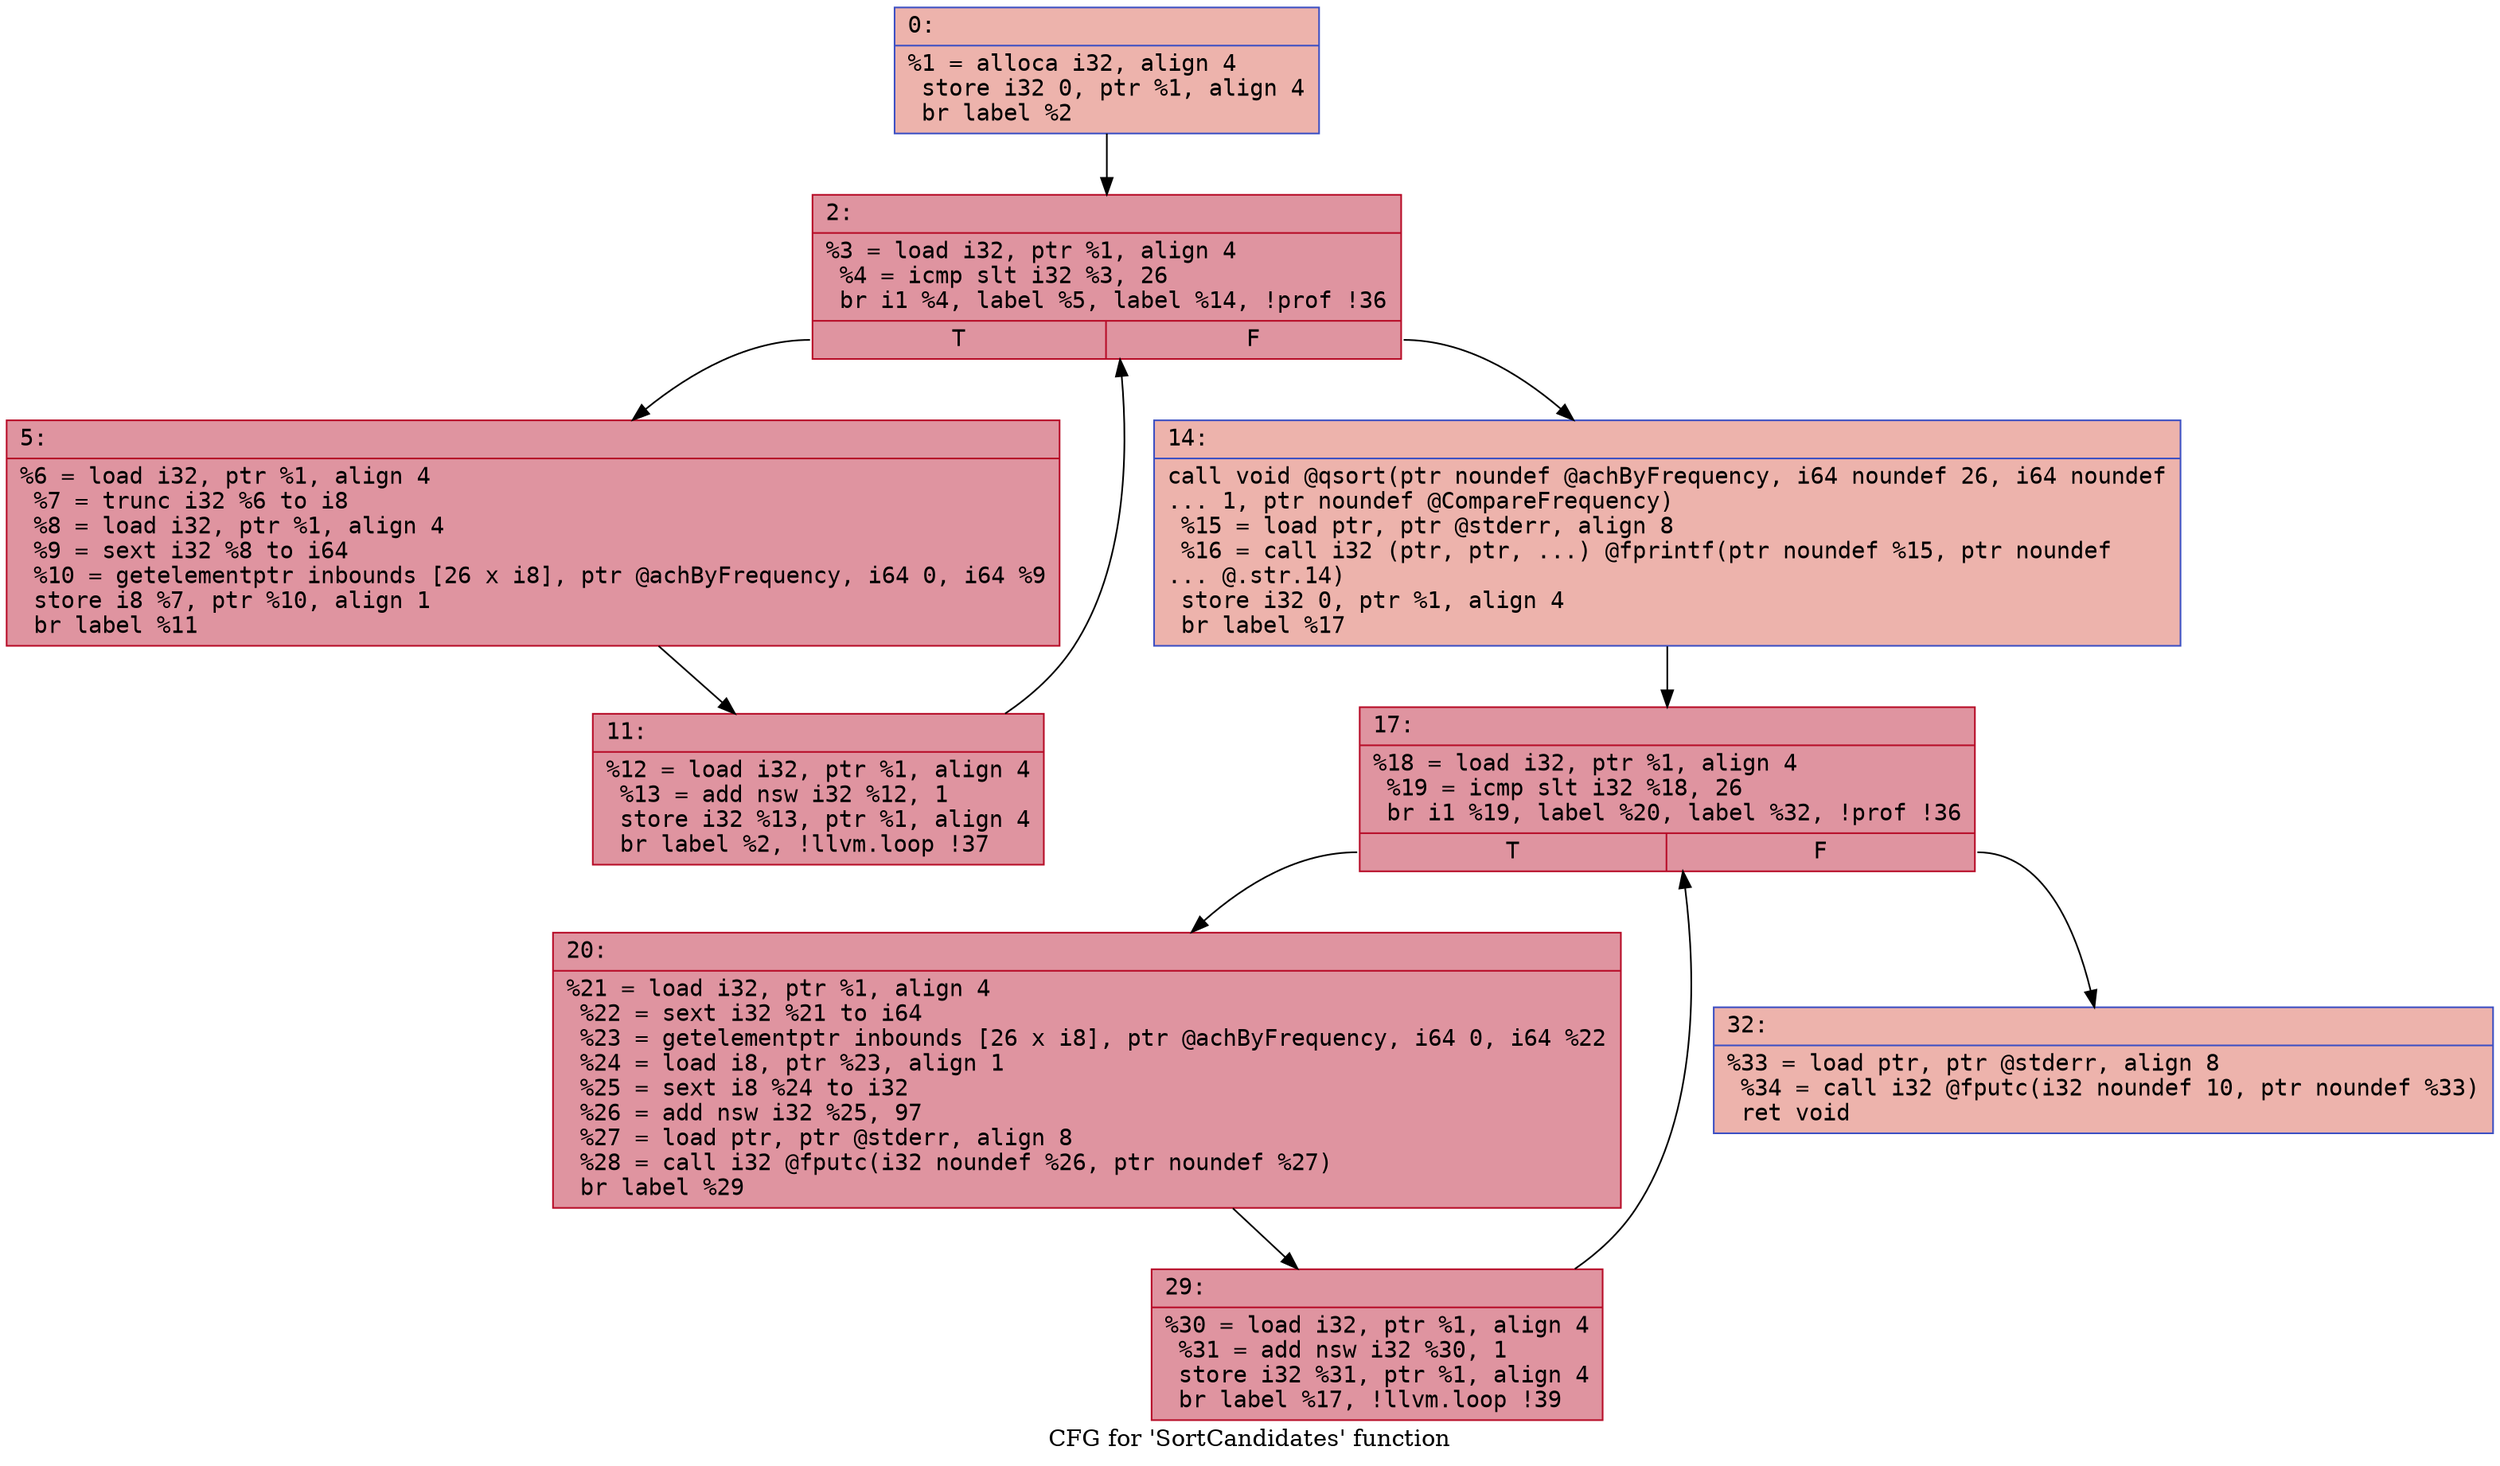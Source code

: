 digraph "CFG for 'SortCandidates' function" {
	label="CFG for 'SortCandidates' function";

	Node0x56107a849820 [shape=record,color="#3d50c3ff", style=filled, fillcolor="#d6524470" fontname="Courier",label="{0:\l|  %1 = alloca i32, align 4\l  store i32 0, ptr %1, align 4\l  br label %2\l}"];
	Node0x56107a849820 -> Node0x56107a849870[tooltip="0 -> 2\nProbability 100.00%" ];
	Node0x56107a849870 [shape=record,color="#b70d28ff", style=filled, fillcolor="#b70d2870" fontname="Courier",label="{2:\l|  %3 = load i32, ptr %1, align 4\l  %4 = icmp slt i32 %3, 26\l  br i1 %4, label %5, label %14, !prof !36\l|{<s0>T|<s1>F}}"];
	Node0x56107a849870:s0 -> Node0x56107a8498c0[tooltip="2 -> 5\nProbability 96.30%" ];
	Node0x56107a849870:s1 -> Node0x56107a849960[tooltip="2 -> 14\nProbability 3.70%" ];
	Node0x56107a8498c0 [shape=record,color="#b70d28ff", style=filled, fillcolor="#b70d2870" fontname="Courier",label="{5:\l|  %6 = load i32, ptr %1, align 4\l  %7 = trunc i32 %6 to i8\l  %8 = load i32, ptr %1, align 4\l  %9 = sext i32 %8 to i64\l  %10 = getelementptr inbounds [26 x i8], ptr @achByFrequency, i64 0, i64 %9\l  store i8 %7, ptr %10, align 1\l  br label %11\l}"];
	Node0x56107a8498c0 -> Node0x56107a849910[tooltip="5 -> 11\nProbability 100.00%" ];
	Node0x56107a849910 [shape=record,color="#b70d28ff", style=filled, fillcolor="#b70d2870" fontname="Courier",label="{11:\l|  %12 = load i32, ptr %1, align 4\l  %13 = add nsw i32 %12, 1\l  store i32 %13, ptr %1, align 4\l  br label %2, !llvm.loop !37\l}"];
	Node0x56107a849910 -> Node0x56107a849870[tooltip="11 -> 2\nProbability 100.00%" ];
	Node0x56107a849960 [shape=record,color="#3d50c3ff", style=filled, fillcolor="#d6524470" fontname="Courier",label="{14:\l|  call void @qsort(ptr noundef @achByFrequency, i64 noundef 26, i64 noundef\l... 1, ptr noundef @CompareFrequency)\l  %15 = load ptr, ptr @stderr, align 8\l  %16 = call i32 (ptr, ptr, ...) @fprintf(ptr noundef %15, ptr noundef\l... @.str.14)\l  store i32 0, ptr %1, align 4\l  br label %17\l}"];
	Node0x56107a849960 -> Node0x56107a8499b0[tooltip="14 -> 17\nProbability 100.00%" ];
	Node0x56107a8499b0 [shape=record,color="#b70d28ff", style=filled, fillcolor="#b70d2870" fontname="Courier",label="{17:\l|  %18 = load i32, ptr %1, align 4\l  %19 = icmp slt i32 %18, 26\l  br i1 %19, label %20, label %32, !prof !36\l|{<s0>T|<s1>F}}"];
	Node0x56107a8499b0:s0 -> Node0x56107a849a00[tooltip="17 -> 20\nProbability 96.30%" ];
	Node0x56107a8499b0:s1 -> Node0x56107a849aa0[tooltip="17 -> 32\nProbability 3.70%" ];
	Node0x56107a849a00 [shape=record,color="#b70d28ff", style=filled, fillcolor="#b70d2870" fontname="Courier",label="{20:\l|  %21 = load i32, ptr %1, align 4\l  %22 = sext i32 %21 to i64\l  %23 = getelementptr inbounds [26 x i8], ptr @achByFrequency, i64 0, i64 %22\l  %24 = load i8, ptr %23, align 1\l  %25 = sext i8 %24 to i32\l  %26 = add nsw i32 %25, 97\l  %27 = load ptr, ptr @stderr, align 8\l  %28 = call i32 @fputc(i32 noundef %26, ptr noundef %27)\l  br label %29\l}"];
	Node0x56107a849a00 -> Node0x56107a849a50[tooltip="20 -> 29\nProbability 100.00%" ];
	Node0x56107a849a50 [shape=record,color="#b70d28ff", style=filled, fillcolor="#b70d2870" fontname="Courier",label="{29:\l|  %30 = load i32, ptr %1, align 4\l  %31 = add nsw i32 %30, 1\l  store i32 %31, ptr %1, align 4\l  br label %17, !llvm.loop !39\l}"];
	Node0x56107a849a50 -> Node0x56107a8499b0[tooltip="29 -> 17\nProbability 100.00%" ];
	Node0x56107a849aa0 [shape=record,color="#3d50c3ff", style=filled, fillcolor="#d6524470" fontname="Courier",label="{32:\l|  %33 = load ptr, ptr @stderr, align 8\l  %34 = call i32 @fputc(i32 noundef 10, ptr noundef %33)\l  ret void\l}"];
}
